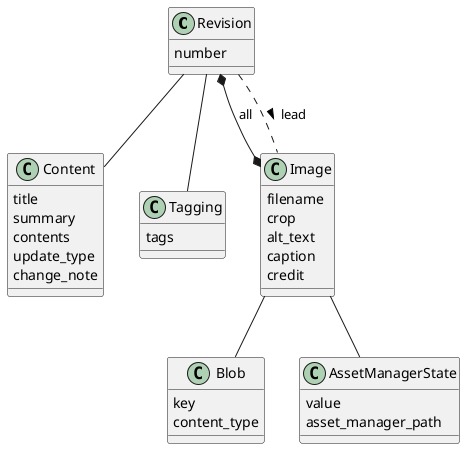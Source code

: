 @startuml
class Revision {
  number
}

class Content {
  title
  summary
  contents
  update_type
  change_note
}

class Tagging {
  tags
}

class Image {
  filename
  crop
  alt_text
  caption
  credit
}

class Blob {
  key
  content_type
}

class AssetManagerState {
  value
  asset_manager_path
}

Revision -down- Content
Revision -down- Tagging
Revision *--* Image: all
Revision .down. Image: lead >
Image -down- AssetManagerState
Image -down- Blob
@enduml

